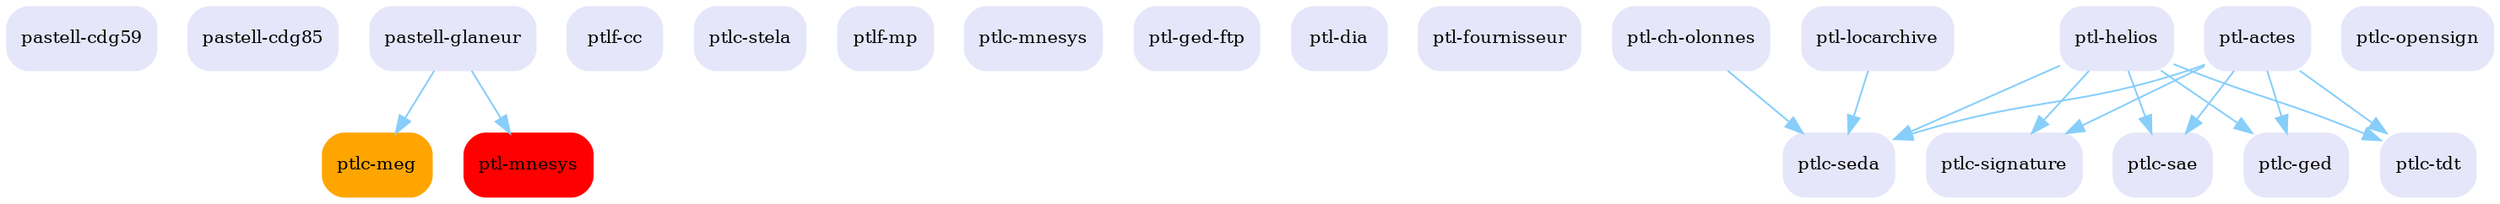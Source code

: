 digraph G {
edge [color=lightskyblue,arrowsize=1];
node [color=lavender,fontsize = "10",shape=box,style="rounded,filled"];
pastell_cdg59[label="pastell-cdg59"];
pastell_cdg85[label="pastell-cdg85"];
ptlc_meg[label="ptlc-meg"];
ptlf_cc[label="ptlf-cc"];
ptlc_stela[label="ptlc-stela"];
ptlf_mp[label="ptlf-mp"];
pastell_glaneur[label="pastell-glaneur"];
pastell_glaneur->ptlc_meg;
ptlc_meg[label="ptlc-meg", color = orange];
pastell_glaneur->ptl_mnesys;
ptl_mnesys[label="ptl-mnesys", color = red];
ptlc_mnesys[label="ptlc-mnesys"];
ptl_ged_ftp[label="ptl-ged-ftp"];
ptl_dia[label="ptl-dia"];
ptl_fournisseur[label="ptl-fournisseur"];
ptl_ch_olonnes[label="ptl-ch-olonnes"];
ptl_ch_olonnes->ptlc_seda;
ptlc_seda[label="ptlc-seda"];
ptl_locarchive[label="ptl-locarchive"];
ptl_locarchive->ptlc_seda;
ptlc_seda[label="ptlc-seda"];
ptl_helios[label="ptl-helios"];
ptl_helios->ptlc_seda;
ptlc_seda[label="ptlc-seda"];
ptl_helios->ptlc_tdt;
ptlc_tdt[label="ptlc-tdt"];
ptl_helios->ptlc_signature;
ptlc_signature[label="ptlc-signature"];
ptl_helios->ptlc_sae;
ptlc_sae[label="ptlc-sae"];
ptl_helios->ptlc_ged;
ptlc_ged[label="ptlc-ged"];
ptl_actes[label="ptl-actes"];
ptl_actes->ptlc_seda;
ptlc_seda[label="ptlc-seda"];
ptl_actes->ptlc_tdt;
ptlc_tdt[label="ptlc-tdt"];
ptl_actes->ptlc_signature;
ptlc_signature[label="ptlc-signature"];
ptl_actes->ptlc_sae;
ptlc_sae[label="ptlc-sae"];
ptl_actes->ptlc_ged;
ptlc_ged[label="ptlc-ged"];
ptlc_tdt[label="ptlc-tdt"];
ptlc_seda[label="ptlc-seda"];
ptlc_sae[label="ptlc-sae"];
ptlc_signature[label="ptlc-signature"];
ptlc_ged[label="ptlc-ged"];
ptlc_opensign[label="ptlc-opensign"];
}